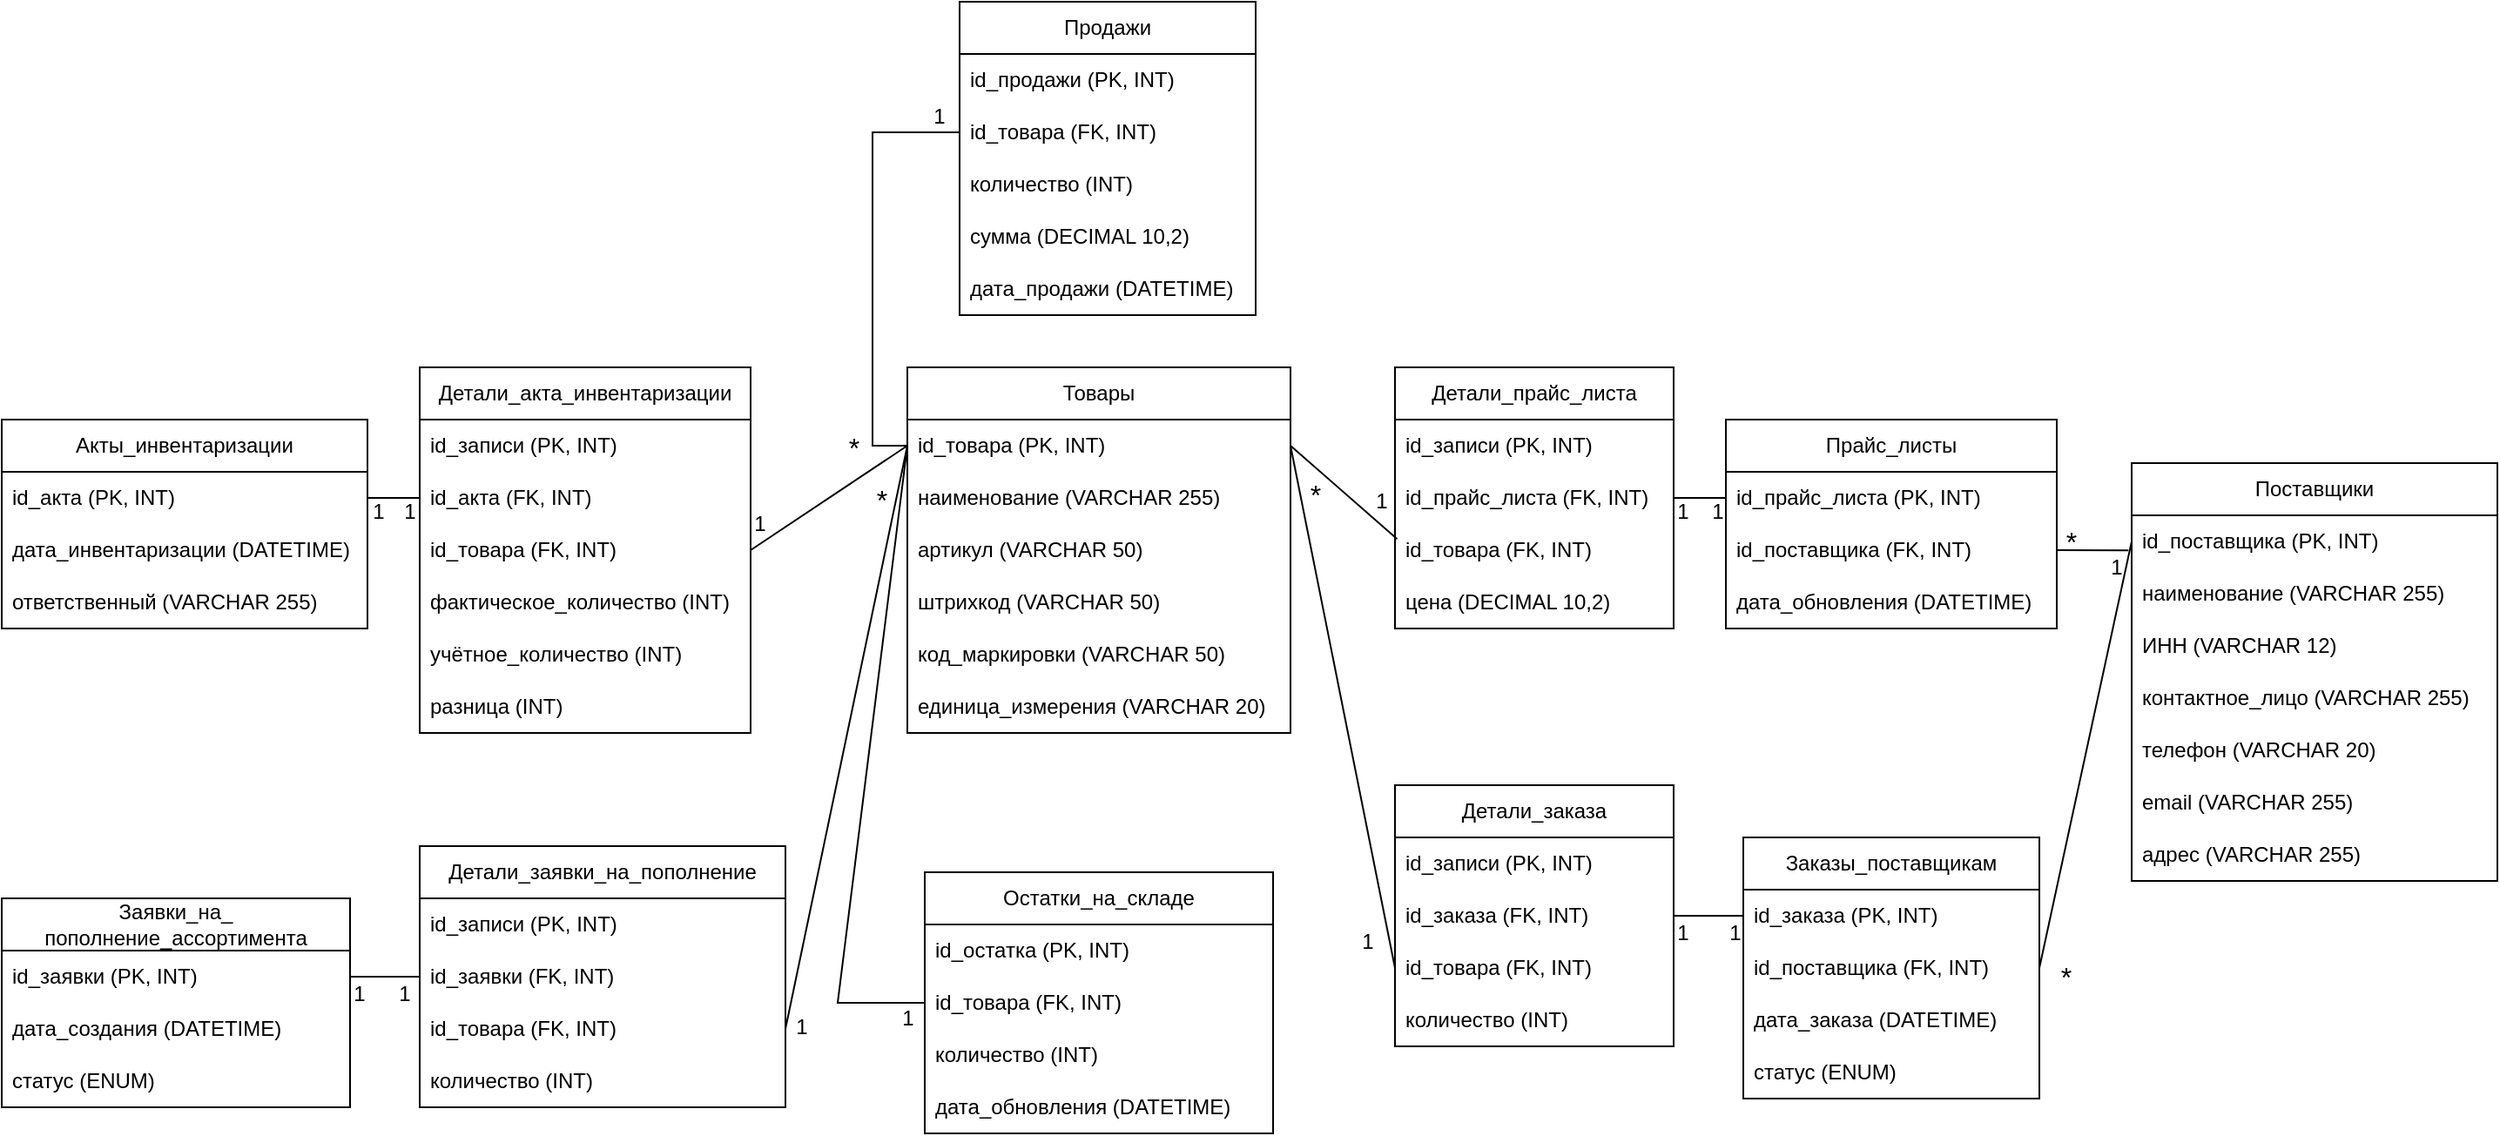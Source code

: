 <mxfile version="26.1.2">
  <diagram name="Page-1" id="eZSafa2gF4nKnNaTQL9p">
    <mxGraphModel dx="1530" dy="981" grid="1" gridSize="10" guides="1" tooltips="1" connect="1" arrows="1" fold="1" page="1" pageScale="1" pageWidth="850" pageHeight="1100" math="0" shadow="0">
      <root>
        <mxCell id="0" />
        <mxCell id="1" parent="0" />
        <mxCell id="o-xN5EgTF5HZhYWpg1DU-1" value="Товары" style="swimlane;fontStyle=0;childLayout=stackLayout;horizontal=1;startSize=30;horizontalStack=0;resizeParent=1;resizeParentMax=0;resizeLast=0;collapsible=1;marginBottom=0;whiteSpace=wrap;html=1;" parent="1" vertex="1">
          <mxGeometry x="690" y="210" width="220" height="210" as="geometry">
            <mxRectangle x="270" y="530" width="80" height="30" as="alternateBounds" />
          </mxGeometry>
        </mxCell>
        <mxCell id="VntygQisTmxEwZ3bBppK-1" value="id_товара (PK, INT)" style="text;strokeColor=none;fillColor=none;align=left;verticalAlign=middle;spacingLeft=4;spacingRight=4;overflow=hidden;points=[[0,0.5],[1,0.5]];portConstraint=eastwest;rotatable=0;whiteSpace=wrap;html=1;" parent="o-xN5EgTF5HZhYWpg1DU-1" vertex="1">
          <mxGeometry y="30" width="220" height="30" as="geometry" />
        </mxCell>
        <mxCell id="o-xN5EgTF5HZhYWpg1DU-2" value="наименование (VARCHAR 255)" style="text;strokeColor=none;fillColor=none;align=left;verticalAlign=middle;spacingLeft=4;spacingRight=4;overflow=hidden;points=[[0,0.5],[1,0.5]];portConstraint=eastwest;rotatable=0;whiteSpace=wrap;html=1;" parent="o-xN5EgTF5HZhYWpg1DU-1" vertex="1">
          <mxGeometry y="60" width="220" height="30" as="geometry" />
        </mxCell>
        <mxCell id="o-xN5EgTF5HZhYWpg1DU-3" value="артикул (VARCHAR 50)" style="text;strokeColor=none;fillColor=none;align=left;verticalAlign=middle;spacingLeft=4;spacingRight=4;overflow=hidden;points=[[0,0.5],[1,0.5]];portConstraint=eastwest;rotatable=0;whiteSpace=wrap;html=1;" parent="o-xN5EgTF5HZhYWpg1DU-1" vertex="1">
          <mxGeometry y="90" width="220" height="30" as="geometry" />
        </mxCell>
        <mxCell id="o-xN5EgTF5HZhYWpg1DU-4" value="штрихкод (VARCHAR 50)" style="text;strokeColor=none;fillColor=none;align=left;verticalAlign=middle;spacingLeft=4;spacingRight=4;overflow=hidden;points=[[0,0.5],[1,0.5]];portConstraint=eastwest;rotatable=0;whiteSpace=wrap;html=1;" parent="o-xN5EgTF5HZhYWpg1DU-1" vertex="1">
          <mxGeometry y="120" width="220" height="30" as="geometry" />
        </mxCell>
        <mxCell id="VntygQisTmxEwZ3bBppK-3" value="код_маркировки (VARCHAR 50)" style="text;strokeColor=none;fillColor=none;align=left;verticalAlign=middle;spacingLeft=4;spacingRight=4;overflow=hidden;points=[[0,0.5],[1,0.5]];portConstraint=eastwest;rotatable=0;whiteSpace=wrap;html=1;" parent="o-xN5EgTF5HZhYWpg1DU-1" vertex="1">
          <mxGeometry y="150" width="220" height="30" as="geometry" />
        </mxCell>
        <mxCell id="VntygQisTmxEwZ3bBppK-4" value="единица_измерения (VARCHAR 20)" style="text;strokeColor=none;fillColor=none;align=left;verticalAlign=middle;spacingLeft=4;spacingRight=4;overflow=hidden;points=[[0,0.5],[1,0.5]];portConstraint=eastwest;rotatable=0;whiteSpace=wrap;html=1;" parent="o-xN5EgTF5HZhYWpg1DU-1" vertex="1">
          <mxGeometry y="180" width="220" height="30" as="geometry" />
        </mxCell>
        <mxCell id="o-xN5EgTF5HZhYWpg1DU-5" value="Остатки_на_складе" style="swimlane;fontStyle=0;childLayout=stackLayout;horizontal=1;startSize=30;horizontalStack=0;resizeParent=1;resizeParentMax=0;resizeLast=0;collapsible=1;marginBottom=0;whiteSpace=wrap;html=1;" parent="1" vertex="1">
          <mxGeometry x="700" y="500" width="200" height="150" as="geometry" />
        </mxCell>
        <mxCell id="o-xN5EgTF5HZhYWpg1DU-6" value="id_остатка (PK, INT)" style="text;strokeColor=none;fillColor=none;align=left;verticalAlign=middle;spacingLeft=4;spacingRight=4;overflow=hidden;points=[[0,0.5],[1,0.5]];portConstraint=eastwest;rotatable=0;whiteSpace=wrap;html=1;" parent="o-xN5EgTF5HZhYWpg1DU-5" vertex="1">
          <mxGeometry y="30" width="200" height="30" as="geometry" />
        </mxCell>
        <mxCell id="o-xN5EgTF5HZhYWpg1DU-7" value="id_товара (FK, INT)" style="text;strokeColor=none;fillColor=none;align=left;verticalAlign=middle;spacingLeft=4;spacingRight=4;overflow=hidden;points=[[0,0.5],[1,0.5]];portConstraint=eastwest;rotatable=0;whiteSpace=wrap;html=1;" parent="o-xN5EgTF5HZhYWpg1DU-5" vertex="1">
          <mxGeometry y="60" width="200" height="30" as="geometry" />
        </mxCell>
        <mxCell id="o-xN5EgTF5HZhYWpg1DU-8" value="количество (INT)" style="text;strokeColor=none;fillColor=none;align=left;verticalAlign=middle;spacingLeft=4;spacingRight=4;overflow=hidden;points=[[0,0.5],[1,0.5]];portConstraint=eastwest;rotatable=0;whiteSpace=wrap;html=1;" parent="o-xN5EgTF5HZhYWpg1DU-5" vertex="1">
          <mxGeometry y="90" width="200" height="30" as="geometry" />
        </mxCell>
        <mxCell id="VntygQisTmxEwZ3bBppK-5" value="дата_обновления (DATETIME)" style="text;strokeColor=none;fillColor=none;align=left;verticalAlign=middle;spacingLeft=4;spacingRight=4;overflow=hidden;points=[[0,0.5],[1,0.5]];portConstraint=eastwest;rotatable=0;whiteSpace=wrap;html=1;" parent="o-xN5EgTF5HZhYWpg1DU-5" vertex="1">
          <mxGeometry y="120" width="200" height="30" as="geometry" />
        </mxCell>
        <mxCell id="o-xN5EgTF5HZhYWpg1DU-9" value="Акты_инвентаризации" style="swimlane;fontStyle=0;childLayout=stackLayout;horizontal=1;startSize=30;horizontalStack=0;resizeParent=1;resizeParentMax=0;resizeLast=0;collapsible=1;marginBottom=0;whiteSpace=wrap;html=1;" parent="1" vertex="1">
          <mxGeometry x="170" y="240" width="210" height="120" as="geometry" />
        </mxCell>
        <mxCell id="o-xN5EgTF5HZhYWpg1DU-10" value="id_акта (PK, INT)" style="text;strokeColor=none;fillColor=none;align=left;verticalAlign=middle;spacingLeft=4;spacingRight=4;overflow=hidden;points=[[0,0.5],[1,0.5]];portConstraint=eastwest;rotatable=0;whiteSpace=wrap;html=1;" parent="o-xN5EgTF5HZhYWpg1DU-9" vertex="1">
          <mxGeometry y="30" width="210" height="30" as="geometry" />
        </mxCell>
        <mxCell id="o-xN5EgTF5HZhYWpg1DU-11" value="дата_инвентаризации (DATETIME)" style="text;strokeColor=none;fillColor=none;align=left;verticalAlign=middle;spacingLeft=4;spacingRight=4;overflow=hidden;points=[[0,0.5],[1,0.5]];portConstraint=eastwest;rotatable=0;whiteSpace=wrap;html=1;" parent="o-xN5EgTF5HZhYWpg1DU-9" vertex="1">
          <mxGeometry y="60" width="210" height="30" as="geometry" />
        </mxCell>
        <mxCell id="o-xN5EgTF5HZhYWpg1DU-12" value="ответственный (VARCHAR 255)" style="text;strokeColor=none;fillColor=none;align=left;verticalAlign=middle;spacingLeft=4;spacingRight=4;overflow=hidden;points=[[0,0.5],[1,0.5]];portConstraint=eastwest;rotatable=0;whiteSpace=wrap;html=1;" parent="o-xN5EgTF5HZhYWpg1DU-9" vertex="1">
          <mxGeometry y="90" width="210" height="30" as="geometry" />
        </mxCell>
        <mxCell id="o-xN5EgTF5HZhYWpg1DU-13" value="Детали_акта_инвентаризации" style="swimlane;fontStyle=0;childLayout=stackLayout;horizontal=1;startSize=30;horizontalStack=0;resizeParent=1;resizeParentMax=0;resizeLast=0;collapsible=1;marginBottom=0;whiteSpace=wrap;html=1;" parent="1" vertex="1">
          <mxGeometry x="410" y="210" width="190" height="210" as="geometry" />
        </mxCell>
        <mxCell id="o-xN5EgTF5HZhYWpg1DU-14" value="id_записи (PK, INT)" style="text;strokeColor=none;fillColor=none;align=left;verticalAlign=middle;spacingLeft=4;spacingRight=4;overflow=hidden;points=[[0,0.5],[1,0.5]];portConstraint=eastwest;rotatable=0;whiteSpace=wrap;html=1;" parent="o-xN5EgTF5HZhYWpg1DU-13" vertex="1">
          <mxGeometry y="30" width="190" height="30" as="geometry" />
        </mxCell>
        <mxCell id="o-xN5EgTF5HZhYWpg1DU-15" value="id_акта (FK, INT)" style="text;strokeColor=none;fillColor=none;align=left;verticalAlign=middle;spacingLeft=4;spacingRight=4;overflow=hidden;points=[[0,0.5],[1,0.5]];portConstraint=eastwest;rotatable=0;whiteSpace=wrap;html=1;" parent="o-xN5EgTF5HZhYWpg1DU-13" vertex="1">
          <mxGeometry y="60" width="190" height="30" as="geometry" />
        </mxCell>
        <mxCell id="o-xN5EgTF5HZhYWpg1DU-16" value="id_товара (FK, INT)" style="text;strokeColor=none;fillColor=none;align=left;verticalAlign=middle;spacingLeft=4;spacingRight=4;overflow=hidden;points=[[0,0.5],[1,0.5]];portConstraint=eastwest;rotatable=0;whiteSpace=wrap;html=1;" parent="o-xN5EgTF5HZhYWpg1DU-13" vertex="1">
          <mxGeometry y="90" width="190" height="30" as="geometry" />
        </mxCell>
        <mxCell id="VntygQisTmxEwZ3bBppK-6" value="фактическое_количество (INT)" style="text;strokeColor=none;fillColor=none;align=left;verticalAlign=middle;spacingLeft=4;spacingRight=4;overflow=hidden;points=[[0,0.5],[1,0.5]];portConstraint=eastwest;rotatable=0;whiteSpace=wrap;html=1;" parent="o-xN5EgTF5HZhYWpg1DU-13" vertex="1">
          <mxGeometry y="120" width="190" height="30" as="geometry" />
        </mxCell>
        <mxCell id="VntygQisTmxEwZ3bBppK-7" value="учётное_количество (INT)" style="text;strokeColor=none;fillColor=none;align=left;verticalAlign=middle;spacingLeft=4;spacingRight=4;overflow=hidden;points=[[0,0.5],[1,0.5]];portConstraint=eastwest;rotatable=0;whiteSpace=wrap;html=1;" parent="o-xN5EgTF5HZhYWpg1DU-13" vertex="1">
          <mxGeometry y="150" width="190" height="30" as="geometry" />
        </mxCell>
        <mxCell id="VntygQisTmxEwZ3bBppK-8" value="разница (INT)" style="text;strokeColor=none;fillColor=none;align=left;verticalAlign=middle;spacingLeft=4;spacingRight=4;overflow=hidden;points=[[0,0.5],[1,0.5]];portConstraint=eastwest;rotatable=0;whiteSpace=wrap;html=1;" parent="o-xN5EgTF5HZhYWpg1DU-13" vertex="1">
          <mxGeometry y="180" width="190" height="30" as="geometry" />
        </mxCell>
        <mxCell id="o-xN5EgTF5HZhYWpg1DU-17" value="Заявки_на_&lt;div&gt;пополнение_ассортимента&lt;/div&gt;" style="swimlane;fontStyle=0;childLayout=stackLayout;horizontal=1;startSize=30;horizontalStack=0;resizeParent=1;resizeParentMax=0;resizeLast=0;collapsible=1;marginBottom=0;whiteSpace=wrap;html=1;" parent="1" vertex="1">
          <mxGeometry x="170" y="515" width="200" height="120" as="geometry" />
        </mxCell>
        <mxCell id="o-xN5EgTF5HZhYWpg1DU-18" value="id_заявки (PK, INT)" style="text;strokeColor=none;fillColor=none;align=left;verticalAlign=middle;spacingLeft=4;spacingRight=4;overflow=hidden;points=[[0,0.5],[1,0.5]];portConstraint=eastwest;rotatable=0;whiteSpace=wrap;html=1;" parent="o-xN5EgTF5HZhYWpg1DU-17" vertex="1">
          <mxGeometry y="30" width="200" height="30" as="geometry" />
        </mxCell>
        <mxCell id="o-xN5EgTF5HZhYWpg1DU-19" value="дата_создания (DATETIME)" style="text;strokeColor=none;fillColor=none;align=left;verticalAlign=middle;spacingLeft=4;spacingRight=4;overflow=hidden;points=[[0,0.5],[1,0.5]];portConstraint=eastwest;rotatable=0;whiteSpace=wrap;html=1;" parent="o-xN5EgTF5HZhYWpg1DU-17" vertex="1">
          <mxGeometry y="60" width="200" height="30" as="geometry" />
        </mxCell>
        <mxCell id="o-xN5EgTF5HZhYWpg1DU-20" value="статус (ENUM)" style="text;strokeColor=none;fillColor=none;align=left;verticalAlign=middle;spacingLeft=4;spacingRight=4;overflow=hidden;points=[[0,0.5],[1,0.5]];portConstraint=eastwest;rotatable=0;whiteSpace=wrap;html=1;" parent="o-xN5EgTF5HZhYWpg1DU-17" vertex="1">
          <mxGeometry y="90" width="200" height="30" as="geometry" />
        </mxCell>
        <mxCell id="o-xN5EgTF5HZhYWpg1DU-21" value="Детали_заявки_на_пополнение" style="swimlane;fontStyle=0;childLayout=stackLayout;horizontal=1;startSize=30;horizontalStack=0;resizeParent=1;resizeParentMax=0;resizeLast=0;collapsible=1;marginBottom=0;whiteSpace=wrap;html=1;" parent="1" vertex="1">
          <mxGeometry x="410" y="485" width="210" height="150" as="geometry" />
        </mxCell>
        <mxCell id="o-xN5EgTF5HZhYWpg1DU-22" value="id_записи (PK, INT)" style="text;strokeColor=none;fillColor=none;align=left;verticalAlign=middle;spacingLeft=4;spacingRight=4;overflow=hidden;points=[[0,0.5],[1,0.5]];portConstraint=eastwest;rotatable=0;whiteSpace=wrap;html=1;" parent="o-xN5EgTF5HZhYWpg1DU-21" vertex="1">
          <mxGeometry y="30" width="210" height="30" as="geometry" />
        </mxCell>
        <mxCell id="o-xN5EgTF5HZhYWpg1DU-23" value="id_заявки (FK, INT)" style="text;strokeColor=none;fillColor=none;align=left;verticalAlign=middle;spacingLeft=4;spacingRight=4;overflow=hidden;points=[[0,0.5],[1,0.5]];portConstraint=eastwest;rotatable=0;whiteSpace=wrap;html=1;" parent="o-xN5EgTF5HZhYWpg1DU-21" vertex="1">
          <mxGeometry y="60" width="210" height="30" as="geometry" />
        </mxCell>
        <mxCell id="o-xN5EgTF5HZhYWpg1DU-24" value="id_товара (FK, INT)" style="text;strokeColor=none;fillColor=none;align=left;verticalAlign=middle;spacingLeft=4;spacingRight=4;overflow=hidden;points=[[0,0.5],[1,0.5]];portConstraint=eastwest;rotatable=0;whiteSpace=wrap;html=1;" parent="o-xN5EgTF5HZhYWpg1DU-21" vertex="1">
          <mxGeometry y="90" width="210" height="30" as="geometry" />
        </mxCell>
        <mxCell id="VntygQisTmxEwZ3bBppK-9" value="количество (INT)" style="text;strokeColor=none;fillColor=none;align=left;verticalAlign=middle;spacingLeft=4;spacingRight=4;overflow=hidden;points=[[0,0.5],[1,0.5]];portConstraint=eastwest;rotatable=0;whiteSpace=wrap;html=1;" parent="o-xN5EgTF5HZhYWpg1DU-21" vertex="1">
          <mxGeometry y="120" width="210" height="30" as="geometry" />
        </mxCell>
        <mxCell id="o-xN5EgTF5HZhYWpg1DU-25" value="Прайс_листы" style="swimlane;fontStyle=0;childLayout=stackLayout;horizontal=1;startSize=30;horizontalStack=0;resizeParent=1;resizeParentMax=0;resizeLast=0;collapsible=1;marginBottom=0;whiteSpace=wrap;html=1;" parent="1" vertex="1">
          <mxGeometry x="1160" y="240" width="190" height="120" as="geometry" />
        </mxCell>
        <mxCell id="o-xN5EgTF5HZhYWpg1DU-26" value="id_прайс_листа (PK, INT)" style="text;strokeColor=none;fillColor=none;align=left;verticalAlign=middle;spacingLeft=4;spacingRight=4;overflow=hidden;points=[[0,0.5],[1,0.5]];portConstraint=eastwest;rotatable=0;whiteSpace=wrap;html=1;" parent="o-xN5EgTF5HZhYWpg1DU-25" vertex="1">
          <mxGeometry y="30" width="190" height="30" as="geometry" />
        </mxCell>
        <mxCell id="o-xN5EgTF5HZhYWpg1DU-27" value="id_поставщика (FK, INT)" style="text;strokeColor=none;fillColor=none;align=left;verticalAlign=middle;spacingLeft=4;spacingRight=4;overflow=hidden;points=[[0,0.5],[1,0.5]];portConstraint=eastwest;rotatable=0;whiteSpace=wrap;html=1;" parent="o-xN5EgTF5HZhYWpg1DU-25" vertex="1">
          <mxGeometry y="60" width="190" height="30" as="geometry" />
        </mxCell>
        <mxCell id="o-xN5EgTF5HZhYWpg1DU-28" value="дата_обновления (DATETIME)" style="text;strokeColor=none;fillColor=none;align=left;verticalAlign=middle;spacingLeft=4;spacingRight=4;overflow=hidden;points=[[0,0.5],[1,0.5]];portConstraint=eastwest;rotatable=0;whiteSpace=wrap;html=1;" parent="o-xN5EgTF5HZhYWpg1DU-25" vertex="1">
          <mxGeometry y="90" width="190" height="30" as="geometry" />
        </mxCell>
        <mxCell id="o-xN5EgTF5HZhYWpg1DU-29" value="Детали_прайс_листа" style="swimlane;fontStyle=0;childLayout=stackLayout;horizontal=1;startSize=30;horizontalStack=0;resizeParent=1;resizeParentMax=0;resizeLast=0;collapsible=1;marginBottom=0;whiteSpace=wrap;html=1;" parent="1" vertex="1">
          <mxGeometry x="970" y="210" width="160" height="150" as="geometry" />
        </mxCell>
        <mxCell id="o-xN5EgTF5HZhYWpg1DU-30" value="id_записи (PK, INT)" style="text;strokeColor=none;fillColor=none;align=left;verticalAlign=middle;spacingLeft=4;spacingRight=4;overflow=hidden;points=[[0,0.5],[1,0.5]];portConstraint=eastwest;rotatable=0;whiteSpace=wrap;html=1;" parent="o-xN5EgTF5HZhYWpg1DU-29" vertex="1">
          <mxGeometry y="30" width="160" height="30" as="geometry" />
        </mxCell>
        <mxCell id="o-xN5EgTF5HZhYWpg1DU-31" value="id_прайс_листа (FK, INT)" style="text;strokeColor=none;fillColor=none;align=left;verticalAlign=middle;spacingLeft=4;spacingRight=4;overflow=hidden;points=[[0,0.5],[1,0.5]];portConstraint=eastwest;rotatable=0;whiteSpace=wrap;html=1;" parent="o-xN5EgTF5HZhYWpg1DU-29" vertex="1">
          <mxGeometry y="60" width="160" height="30" as="geometry" />
        </mxCell>
        <mxCell id="o-xN5EgTF5HZhYWpg1DU-32" value="id_товара (FK, INT)" style="text;strokeColor=none;fillColor=none;align=left;verticalAlign=middle;spacingLeft=4;spacingRight=4;overflow=hidden;points=[[0,0.5],[1,0.5]];portConstraint=eastwest;rotatable=0;whiteSpace=wrap;html=1;" parent="o-xN5EgTF5HZhYWpg1DU-29" vertex="1">
          <mxGeometry y="90" width="160" height="30" as="geometry" />
        </mxCell>
        <mxCell id="VntygQisTmxEwZ3bBppK-10" value="цена (DECIMAL 10,2)" style="text;strokeColor=none;fillColor=none;align=left;verticalAlign=middle;spacingLeft=4;spacingRight=4;overflow=hidden;points=[[0,0.5],[1,0.5]];portConstraint=eastwest;rotatable=0;whiteSpace=wrap;html=1;" parent="o-xN5EgTF5HZhYWpg1DU-29" vertex="1">
          <mxGeometry y="120" width="160" height="30" as="geometry" />
        </mxCell>
        <mxCell id="o-xN5EgTF5HZhYWpg1DU-34" value="Заказы_поставщикам" style="swimlane;fontStyle=0;childLayout=stackLayout;horizontal=1;startSize=30;horizontalStack=0;resizeParent=1;resizeParentMax=0;resizeLast=0;collapsible=1;marginBottom=0;whiteSpace=wrap;html=1;" parent="1" vertex="1">
          <mxGeometry x="1170" y="480" width="170" height="150" as="geometry" />
        </mxCell>
        <mxCell id="o-xN5EgTF5HZhYWpg1DU-35" value="id_заказа (PK, INT)" style="text;strokeColor=none;fillColor=none;align=left;verticalAlign=middle;spacingLeft=4;spacingRight=4;overflow=hidden;points=[[0,0.5],[1,0.5]];portConstraint=eastwest;rotatable=0;whiteSpace=wrap;html=1;" parent="o-xN5EgTF5HZhYWpg1DU-34" vertex="1">
          <mxGeometry y="30" width="170" height="30" as="geometry" />
        </mxCell>
        <mxCell id="o-xN5EgTF5HZhYWpg1DU-36" value="id_поставщика (FK, INT)" style="text;strokeColor=none;fillColor=none;align=left;verticalAlign=middle;spacingLeft=4;spacingRight=4;overflow=hidden;points=[[0,0.5],[1,0.5]];portConstraint=eastwest;rotatable=0;whiteSpace=wrap;html=1;" parent="o-xN5EgTF5HZhYWpg1DU-34" vertex="1">
          <mxGeometry y="60" width="170" height="30" as="geometry" />
        </mxCell>
        <mxCell id="o-xN5EgTF5HZhYWpg1DU-37" value="дата_заказа (DATETIME)" style="text;strokeColor=none;fillColor=none;align=left;verticalAlign=middle;spacingLeft=4;spacingRight=4;overflow=hidden;points=[[0,0.5],[1,0.5]];portConstraint=eastwest;rotatable=0;whiteSpace=wrap;html=1;" parent="o-xN5EgTF5HZhYWpg1DU-34" vertex="1">
          <mxGeometry y="90" width="170" height="30" as="geometry" />
        </mxCell>
        <mxCell id="VntygQisTmxEwZ3bBppK-11" value="статус (ENUM)" style="text;strokeColor=none;fillColor=none;align=left;verticalAlign=middle;spacingLeft=4;spacingRight=4;overflow=hidden;points=[[0,0.5],[1,0.5]];portConstraint=eastwest;rotatable=0;whiteSpace=wrap;html=1;" parent="o-xN5EgTF5HZhYWpg1DU-34" vertex="1">
          <mxGeometry y="120" width="170" height="30" as="geometry" />
        </mxCell>
        <mxCell id="o-xN5EgTF5HZhYWpg1DU-38" value="Детали_заказа" style="swimlane;fontStyle=0;childLayout=stackLayout;horizontal=1;startSize=30;horizontalStack=0;resizeParent=1;resizeParentMax=0;resizeLast=0;collapsible=1;marginBottom=0;whiteSpace=wrap;html=1;" parent="1" vertex="1">
          <mxGeometry x="970" y="450" width="160" height="150" as="geometry" />
        </mxCell>
        <mxCell id="o-xN5EgTF5HZhYWpg1DU-39" value="id_записи (PK, INT)" style="text;strokeColor=none;fillColor=none;align=left;verticalAlign=middle;spacingLeft=4;spacingRight=4;overflow=hidden;points=[[0,0.5],[1,0.5]];portConstraint=eastwest;rotatable=0;whiteSpace=wrap;html=1;" parent="o-xN5EgTF5HZhYWpg1DU-38" vertex="1">
          <mxGeometry y="30" width="160" height="30" as="geometry" />
        </mxCell>
        <mxCell id="o-xN5EgTF5HZhYWpg1DU-40" value="id_заказа (FK, INT)" style="text;strokeColor=none;fillColor=none;align=left;verticalAlign=middle;spacingLeft=4;spacingRight=4;overflow=hidden;points=[[0,0.5],[1,0.5]];portConstraint=eastwest;rotatable=0;whiteSpace=wrap;html=1;" parent="o-xN5EgTF5HZhYWpg1DU-38" vertex="1">
          <mxGeometry y="60" width="160" height="30" as="geometry" />
        </mxCell>
        <mxCell id="o-xN5EgTF5HZhYWpg1DU-41" value="id_товара (FK, INT)" style="text;strokeColor=none;fillColor=none;align=left;verticalAlign=middle;spacingLeft=4;spacingRight=4;overflow=hidden;points=[[0,0.5],[1,0.5]];portConstraint=eastwest;rotatable=0;whiteSpace=wrap;html=1;" parent="o-xN5EgTF5HZhYWpg1DU-38" vertex="1">
          <mxGeometry y="90" width="160" height="30" as="geometry" />
        </mxCell>
        <mxCell id="VntygQisTmxEwZ3bBppK-12" value="количество (INT)" style="text;strokeColor=none;fillColor=none;align=left;verticalAlign=middle;spacingLeft=4;spacingRight=4;overflow=hidden;points=[[0,0.5],[1,0.5]];portConstraint=eastwest;rotatable=0;whiteSpace=wrap;html=1;" parent="o-xN5EgTF5HZhYWpg1DU-38" vertex="1">
          <mxGeometry y="120" width="160" height="30" as="geometry" />
        </mxCell>
        <mxCell id="o-xN5EgTF5HZhYWpg1DU-42" value="Продажи" style="swimlane;fontStyle=0;childLayout=stackLayout;horizontal=1;startSize=30;horizontalStack=0;resizeParent=1;resizeParentMax=0;resizeLast=0;collapsible=1;marginBottom=0;whiteSpace=wrap;html=1;" parent="1" vertex="1">
          <mxGeometry x="720" width="170" height="180" as="geometry" />
        </mxCell>
        <mxCell id="o-xN5EgTF5HZhYWpg1DU-43" value="id_продажи (PK, INT)" style="text;strokeColor=none;fillColor=none;align=left;verticalAlign=middle;spacingLeft=4;spacingRight=4;overflow=hidden;points=[[0,0.5],[1,0.5]];portConstraint=eastwest;rotatable=0;whiteSpace=wrap;html=1;" parent="o-xN5EgTF5HZhYWpg1DU-42" vertex="1">
          <mxGeometry y="30" width="170" height="30" as="geometry" />
        </mxCell>
        <mxCell id="o-xN5EgTF5HZhYWpg1DU-44" value="id_товара (FK, INT)" style="text;strokeColor=none;fillColor=none;align=left;verticalAlign=middle;spacingLeft=4;spacingRight=4;overflow=hidden;points=[[0,0.5],[1,0.5]];portConstraint=eastwest;rotatable=0;whiteSpace=wrap;html=1;" parent="o-xN5EgTF5HZhYWpg1DU-42" vertex="1">
          <mxGeometry y="60" width="170" height="30" as="geometry" />
        </mxCell>
        <mxCell id="o-xN5EgTF5HZhYWpg1DU-45" value="количество (INT)" style="text;strokeColor=none;fillColor=none;align=left;verticalAlign=middle;spacingLeft=4;spacingRight=4;overflow=hidden;points=[[0,0.5],[1,0.5]];portConstraint=eastwest;rotatable=0;whiteSpace=wrap;html=1;" parent="o-xN5EgTF5HZhYWpg1DU-42" vertex="1">
          <mxGeometry y="90" width="170" height="30" as="geometry" />
        </mxCell>
        <mxCell id="VntygQisTmxEwZ3bBppK-13" value="сумма (DECIMAL 10,2)" style="text;strokeColor=none;fillColor=none;align=left;verticalAlign=middle;spacingLeft=4;spacingRight=4;overflow=hidden;points=[[0,0.5],[1,0.5]];portConstraint=eastwest;rotatable=0;whiteSpace=wrap;html=1;" parent="o-xN5EgTF5HZhYWpg1DU-42" vertex="1">
          <mxGeometry y="120" width="170" height="30" as="geometry" />
        </mxCell>
        <mxCell id="VntygQisTmxEwZ3bBppK-14" value="дата_продажи (DATETIME)" style="text;strokeColor=none;fillColor=none;align=left;verticalAlign=middle;spacingLeft=4;spacingRight=4;overflow=hidden;points=[[0,0.5],[1,0.5]];portConstraint=eastwest;rotatable=0;whiteSpace=wrap;html=1;" parent="o-xN5EgTF5HZhYWpg1DU-42" vertex="1">
          <mxGeometry y="150" width="170" height="30" as="geometry" />
        </mxCell>
        <mxCell id="ISOtIMme4BSNky5YUtAi-1" value="" style="endArrow=none;html=1;rounded=0;exitX=1;exitY=0.5;exitDx=0;exitDy=0;entryX=0;entryY=0.5;entryDx=0;entryDy=0;" parent="1" source="o-xN5EgTF5HZhYWpg1DU-10" target="o-xN5EgTF5HZhYWpg1DU-15" edge="1">
          <mxGeometry width="50" height="50" relative="1" as="geometry">
            <mxPoint x="590" y="550" as="sourcePoint" />
            <mxPoint x="640" y="500" as="targetPoint" />
          </mxGeometry>
        </mxCell>
        <mxCell id="ISOtIMme4BSNky5YUtAi-2" value="" style="endArrow=none;html=1;rounded=0;entryX=0;entryY=0.5;entryDx=0;entryDy=0;exitX=1;exitY=0.5;exitDx=0;exitDy=0;" parent="1" source="o-xN5EgTF5HZhYWpg1DU-16" target="VntygQisTmxEwZ3bBppK-1" edge="1">
          <mxGeometry width="50" height="50" relative="1" as="geometry">
            <mxPoint x="520" y="550" as="sourcePoint" />
            <mxPoint x="570" y="500" as="targetPoint" />
          </mxGeometry>
        </mxCell>
        <mxCell id="ISOtIMme4BSNky5YUtAi-3" value="" style="endArrow=none;html=1;rounded=0;exitX=0;exitY=0.5;exitDx=0;exitDy=0;entryX=0;entryY=0.5;entryDx=0;entryDy=0;" parent="1" source="o-xN5EgTF5HZhYWpg1DU-7" target="VntygQisTmxEwZ3bBppK-1" edge="1">
          <mxGeometry width="50" height="50" relative="1" as="geometry">
            <mxPoint x="850" y="270" as="sourcePoint" />
            <mxPoint x="900" y="220" as="targetPoint" />
            <Array as="points">
              <mxPoint x="650" y="575" />
            </Array>
          </mxGeometry>
        </mxCell>
        <mxCell id="ISOtIMme4BSNky5YUtAi-4" value="" style="endArrow=none;html=1;rounded=0;exitX=1;exitY=0.5;exitDx=0;exitDy=0;entryX=0;entryY=0.5;entryDx=0;entryDy=0;" parent="1" source="o-xN5EgTF5HZhYWpg1DU-24" target="VntygQisTmxEwZ3bBppK-1" edge="1">
          <mxGeometry width="50" height="50" relative="1" as="geometry">
            <mxPoint x="980" y="270" as="sourcePoint" />
            <mxPoint x="1030" y="220" as="targetPoint" />
          </mxGeometry>
        </mxCell>
        <mxCell id="ISOtIMme4BSNky5YUtAi-7" value="" style="endArrow=none;html=1;rounded=0;exitX=1;exitY=0.5;exitDx=0;exitDy=0;entryX=0;entryY=0.5;entryDx=0;entryDy=0;" parent="1" source="o-xN5EgTF5HZhYWpg1DU-18" target="o-xN5EgTF5HZhYWpg1DU-23" edge="1">
          <mxGeometry width="50" height="50" relative="1" as="geometry">
            <mxPoint x="1090" y="280" as="sourcePoint" />
            <mxPoint x="1140" y="230" as="targetPoint" />
          </mxGeometry>
        </mxCell>
        <mxCell id="ISOtIMme4BSNky5YUtAi-8" value="" style="endArrow=none;html=1;rounded=0;exitX=1;exitY=0.5;exitDx=0;exitDy=0;entryX=0;entryY=0.5;entryDx=0;entryDy=0;" parent="1" source="VntygQisTmxEwZ3bBppK-1" target="o-xN5EgTF5HZhYWpg1DU-41" edge="1">
          <mxGeometry width="50" height="50" relative="1" as="geometry">
            <mxPoint x="1070" y="270" as="sourcePoint" />
            <mxPoint x="1120" y="220" as="targetPoint" />
          </mxGeometry>
        </mxCell>
        <mxCell id="ISOtIMme4BSNky5YUtAi-9" value="" style="endArrow=none;html=1;rounded=0;exitX=1;exitY=0.5;exitDx=0;exitDy=0;entryX=0.008;entryY=0.286;entryDx=0;entryDy=0;entryPerimeter=0;" parent="1" source="VntygQisTmxEwZ3bBppK-1" target="o-xN5EgTF5HZhYWpg1DU-32" edge="1">
          <mxGeometry width="50" height="50" relative="1" as="geometry">
            <mxPoint x="1070" y="270" as="sourcePoint" />
            <mxPoint x="1120" y="220" as="targetPoint" />
          </mxGeometry>
        </mxCell>
        <mxCell id="ISOtIMme4BSNky5YUtAi-10" value="" style="endArrow=none;html=1;rounded=0;exitX=1;exitY=0.5;exitDx=0;exitDy=0;entryX=0;entryY=0.5;entryDx=0;entryDy=0;" parent="1" source="o-xN5EgTF5HZhYWpg1DU-31" target="o-xN5EgTF5HZhYWpg1DU-26" edge="1">
          <mxGeometry width="50" height="50" relative="1" as="geometry">
            <mxPoint x="1070" y="270" as="sourcePoint" />
            <mxPoint x="1120" y="220" as="targetPoint" />
          </mxGeometry>
        </mxCell>
        <mxCell id="ISOtIMme4BSNky5YUtAi-11" value="" style="endArrow=none;html=1;rounded=0;exitX=1;exitY=0.5;exitDx=0;exitDy=0;entryX=0;entryY=0.5;entryDx=0;entryDy=0;" parent="1" source="o-xN5EgTF5HZhYWpg1DU-40" target="o-xN5EgTF5HZhYWpg1DU-35" edge="1">
          <mxGeometry width="50" height="50" relative="1" as="geometry">
            <mxPoint x="1070" y="280" as="sourcePoint" />
            <mxPoint x="1120" y="230" as="targetPoint" />
          </mxGeometry>
        </mxCell>
        <mxCell id="ISOtIMme4BSNky5YUtAi-12" style="edgeStyle=orthogonalEdgeStyle;rounded=0;orthogonalLoop=1;jettySize=auto;html=1;exitX=0;exitY=0.5;exitDx=0;exitDy=0;entryX=0;entryY=0.5;entryDx=0;entryDy=0;endArrow=none;startFill=0;" parent="1" source="VntygQisTmxEwZ3bBppK-1" target="o-xN5EgTF5HZhYWpg1DU-44" edge="1">
          <mxGeometry relative="1" as="geometry" />
        </mxCell>
        <mxCell id="ISOtIMme4BSNky5YUtAi-13" value="Поставщики" style="swimlane;fontStyle=0;childLayout=stackLayout;horizontal=1;startSize=30;horizontalStack=0;resizeParent=1;resizeParentMax=0;resizeLast=0;collapsible=1;marginBottom=0;whiteSpace=wrap;html=1;" parent="1" vertex="1">
          <mxGeometry x="1393" y="265" width="210" height="240" as="geometry" />
        </mxCell>
        <mxCell id="ISOtIMme4BSNky5YUtAi-14" value="id_поставщика (PK, INT)" style="text;strokeColor=none;fillColor=none;align=left;verticalAlign=middle;spacingLeft=4;spacingRight=4;overflow=hidden;points=[[0,0.5],[1,0.5]];portConstraint=eastwest;rotatable=0;whiteSpace=wrap;html=1;" parent="ISOtIMme4BSNky5YUtAi-13" vertex="1">
          <mxGeometry y="30" width="210" height="30" as="geometry" />
        </mxCell>
        <mxCell id="ISOtIMme4BSNky5YUtAi-19" value="наименование (VARCHAR 255)" style="text;strokeColor=none;fillColor=none;align=left;verticalAlign=middle;spacingLeft=4;spacingRight=4;overflow=hidden;points=[[0,0.5],[1,0.5]];portConstraint=eastwest;rotatable=0;whiteSpace=wrap;html=1;" parent="ISOtIMme4BSNky5YUtAi-13" vertex="1">
          <mxGeometry y="60" width="210" height="30" as="geometry" />
        </mxCell>
        <mxCell id="ISOtIMme4BSNky5YUtAi-20" value="ИНН (VARCHAR 12)" style="text;strokeColor=none;fillColor=none;align=left;verticalAlign=middle;spacingLeft=4;spacingRight=4;overflow=hidden;points=[[0,0.5],[1,0.5]];portConstraint=eastwest;rotatable=0;whiteSpace=wrap;html=1;" parent="ISOtIMme4BSNky5YUtAi-13" vertex="1">
          <mxGeometry y="90" width="210" height="30" as="geometry" />
        </mxCell>
        <mxCell id="ISOtIMme4BSNky5YUtAi-21" value="контактное_лицо (VARCHAR 255)" style="text;strokeColor=none;fillColor=none;align=left;verticalAlign=middle;spacingLeft=4;spacingRight=4;overflow=hidden;points=[[0,0.5],[1,0.5]];portConstraint=eastwest;rotatable=0;whiteSpace=wrap;html=1;" parent="ISOtIMme4BSNky5YUtAi-13" vertex="1">
          <mxGeometry y="120" width="210" height="30" as="geometry" />
        </mxCell>
        <mxCell id="ISOtIMme4BSNky5YUtAi-22" value="телефон (VARCHAR 20)" style="text;strokeColor=none;fillColor=none;align=left;verticalAlign=middle;spacingLeft=4;spacingRight=4;overflow=hidden;points=[[0,0.5],[1,0.5]];portConstraint=eastwest;rotatable=0;whiteSpace=wrap;html=1;" parent="ISOtIMme4BSNky5YUtAi-13" vertex="1">
          <mxGeometry y="150" width="210" height="30" as="geometry" />
        </mxCell>
        <mxCell id="ISOtIMme4BSNky5YUtAi-23" value="email (VARCHAR 255)" style="text;strokeColor=none;fillColor=none;align=left;verticalAlign=middle;spacingLeft=4;spacingRight=4;overflow=hidden;points=[[0,0.5],[1,0.5]];portConstraint=eastwest;rotatable=0;whiteSpace=wrap;html=1;" parent="ISOtIMme4BSNky5YUtAi-13" vertex="1">
          <mxGeometry y="180" width="210" height="30" as="geometry" />
        </mxCell>
        <mxCell id="ISOtIMme4BSNky5YUtAi-24" value="адрес (VARCHAR 255)" style="text;strokeColor=none;fillColor=none;align=left;verticalAlign=middle;spacingLeft=4;spacingRight=4;overflow=hidden;points=[[0,0.5],[1,0.5]];portConstraint=eastwest;rotatable=0;whiteSpace=wrap;html=1;" parent="ISOtIMme4BSNky5YUtAi-13" vertex="1">
          <mxGeometry y="210" width="210" height="30" as="geometry" />
        </mxCell>
        <mxCell id="ISOtIMme4BSNky5YUtAi-25" value="" style="endArrow=none;html=1;rounded=0;entryX=0;entryY=0.5;entryDx=0;entryDy=0;exitX=1;exitY=0.5;exitDx=0;exitDy=0;" parent="1" source="o-xN5EgTF5HZhYWpg1DU-36" target="ISOtIMme4BSNky5YUtAi-14" edge="1">
          <mxGeometry width="50" height="50" relative="1" as="geometry">
            <mxPoint x="1310" y="470" as="sourcePoint" />
            <mxPoint x="1360" y="420" as="targetPoint" />
          </mxGeometry>
        </mxCell>
        <mxCell id="ISOtIMme4BSNky5YUtAi-26" value="" style="endArrow=none;html=1;rounded=0;entryX=-0.009;entryY=0.672;entryDx=0;entryDy=0;entryPerimeter=0;exitX=1;exitY=0.5;exitDx=0;exitDy=0;" parent="1" source="o-xN5EgTF5HZhYWpg1DU-27" target="ISOtIMme4BSNky5YUtAi-14" edge="1">
          <mxGeometry width="50" height="50" relative="1" as="geometry">
            <mxPoint x="1330" y="400" as="sourcePoint" />
            <mxPoint x="1360" y="420" as="targetPoint" />
          </mxGeometry>
        </mxCell>
        <mxCell id="wydRFz7WTWK7bPZEjbsf-1" value="&lt;font style=&quot;font-size: 16px;&quot;&gt;*&lt;/font&gt;" style="text;html=1;align=center;verticalAlign=middle;resizable=0;points=[];autosize=1;strokeColor=none;fillColor=none;" vertex="1" parent="1">
          <mxGeometry x="1340" y="545" width="30" height="30" as="geometry" />
        </mxCell>
        <mxCell id="wydRFz7WTWK7bPZEjbsf-2" value="&lt;font style=&quot;font-size: 16px;&quot;&gt;*&lt;/font&gt;" style="text;html=1;align=center;verticalAlign=middle;resizable=0;points=[];autosize=1;strokeColor=none;fillColor=none;" vertex="1" parent="1">
          <mxGeometry x="1343" y="295" width="30" height="30" as="geometry" />
        </mxCell>
        <mxCell id="wydRFz7WTWK7bPZEjbsf-3" value="&lt;font style=&quot;font-size: 16px;&quot;&gt;*&lt;/font&gt;" style="text;html=1;align=center;verticalAlign=middle;resizable=0;points=[];autosize=1;strokeColor=none;fillColor=none;" vertex="1" parent="1">
          <mxGeometry x="909" y="268" width="30" height="30" as="geometry" />
        </mxCell>
        <mxCell id="wydRFz7WTWK7bPZEjbsf-4" value="&lt;font style=&quot;font-size: 16px;&quot;&gt;*&lt;/font&gt;" style="text;html=1;align=center;verticalAlign=middle;resizable=0;points=[];autosize=1;strokeColor=none;fillColor=none;" vertex="1" parent="1">
          <mxGeometry x="644" y="241" width="30" height="30" as="geometry" />
        </mxCell>
        <mxCell id="wydRFz7WTWK7bPZEjbsf-5" value="&lt;font style=&quot;font-size: 16px;&quot;&gt;*&lt;/font&gt;" style="text;html=1;align=center;verticalAlign=middle;resizable=0;points=[];autosize=1;strokeColor=none;fillColor=none;" vertex="1" parent="1">
          <mxGeometry x="660" y="271" width="30" height="30" as="geometry" />
        </mxCell>
        <mxCell id="wydRFz7WTWK7bPZEjbsf-6" value="1" style="text;html=1;align=center;verticalAlign=middle;resizable=0;points=[];autosize=1;strokeColor=none;fillColor=none;" vertex="1" parent="1">
          <mxGeometry x="360" y="555" width="30" height="30" as="geometry" />
        </mxCell>
        <mxCell id="wydRFz7WTWK7bPZEjbsf-7" value="1" style="text;html=1;align=center;verticalAlign=middle;resizable=0;points=[];autosize=1;strokeColor=none;fillColor=none;" vertex="1" parent="1">
          <mxGeometry x="386" y="555" width="30" height="30" as="geometry" />
        </mxCell>
        <mxCell id="wydRFz7WTWK7bPZEjbsf-8" value="1" style="text;html=1;align=center;verticalAlign=middle;resizable=0;points=[];autosize=1;strokeColor=none;fillColor=none;" vertex="1" parent="1">
          <mxGeometry x="371" y="278" width="30" height="30" as="geometry" />
        </mxCell>
        <mxCell id="wydRFz7WTWK7bPZEjbsf-9" value="1" style="text;html=1;align=center;verticalAlign=middle;resizable=0;points=[];autosize=1;strokeColor=none;fillColor=none;" vertex="1" parent="1">
          <mxGeometry x="389" y="278" width="30" height="30" as="geometry" />
        </mxCell>
        <mxCell id="wydRFz7WTWK7bPZEjbsf-10" value="1" style="text;html=1;align=center;verticalAlign=middle;resizable=0;points=[];autosize=1;strokeColor=none;fillColor=none;" vertex="1" parent="1">
          <mxGeometry x="590" y="285" width="30" height="30" as="geometry" />
        </mxCell>
        <mxCell id="wydRFz7WTWK7bPZEjbsf-11" value="1" style="text;html=1;align=center;verticalAlign=middle;resizable=0;points=[];autosize=1;strokeColor=none;fillColor=none;" vertex="1" parent="1">
          <mxGeometry x="614" y="574" width="30" height="30" as="geometry" />
        </mxCell>
        <mxCell id="wydRFz7WTWK7bPZEjbsf-12" value="1" style="text;html=1;align=center;verticalAlign=middle;resizable=0;points=[];autosize=1;strokeColor=none;fillColor=none;" vertex="1" parent="1">
          <mxGeometry x="675" y="569" width="30" height="30" as="geometry" />
        </mxCell>
        <mxCell id="wydRFz7WTWK7bPZEjbsf-13" value="1" style="text;html=1;align=center;verticalAlign=middle;resizable=0;points=[];autosize=1;strokeColor=none;fillColor=none;" vertex="1" parent="1">
          <mxGeometry x="693" y="51" width="30" height="30" as="geometry" />
        </mxCell>
        <mxCell id="wydRFz7WTWK7bPZEjbsf-14" value="1" style="text;html=1;align=center;verticalAlign=middle;resizable=0;points=[];autosize=1;strokeColor=none;fillColor=none;" vertex="1" parent="1">
          <mxGeometry x="947" y="272" width="30" height="30" as="geometry" />
        </mxCell>
        <mxCell id="wydRFz7WTWK7bPZEjbsf-16" value="1" style="text;html=1;align=center;verticalAlign=middle;resizable=0;points=[];autosize=1;strokeColor=none;fillColor=none;" vertex="1" parent="1">
          <mxGeometry x="939" y="525" width="30" height="30" as="geometry" />
        </mxCell>
        <mxCell id="wydRFz7WTWK7bPZEjbsf-17" value="1" style="text;html=1;align=center;verticalAlign=middle;resizable=0;points=[];autosize=1;strokeColor=none;fillColor=none;" vertex="1" parent="1">
          <mxGeometry x="1120" y="520" width="30" height="30" as="geometry" />
        </mxCell>
        <mxCell id="wydRFz7WTWK7bPZEjbsf-18" value="1" style="text;html=1;align=center;verticalAlign=middle;resizable=0;points=[];autosize=1;strokeColor=none;fillColor=none;" vertex="1" parent="1">
          <mxGeometry x="1150" y="520" width="30" height="30" as="geometry" />
        </mxCell>
        <mxCell id="wydRFz7WTWK7bPZEjbsf-19" value="1" style="text;html=1;align=center;verticalAlign=middle;resizable=0;points=[];autosize=1;strokeColor=none;fillColor=none;" vertex="1" parent="1">
          <mxGeometry x="1120" y="278" width="30" height="30" as="geometry" />
        </mxCell>
        <mxCell id="wydRFz7WTWK7bPZEjbsf-20" value="1" style="text;html=1;align=center;verticalAlign=middle;resizable=0;points=[];autosize=1;strokeColor=none;fillColor=none;" vertex="1" parent="1">
          <mxGeometry x="1140" y="278" width="30" height="30" as="geometry" />
        </mxCell>
        <mxCell id="wydRFz7WTWK7bPZEjbsf-21" value="1" style="text;html=1;align=center;verticalAlign=middle;resizable=0;points=[];autosize=1;strokeColor=none;fillColor=none;" vertex="1" parent="1">
          <mxGeometry x="1369" y="310" width="30" height="30" as="geometry" />
        </mxCell>
      </root>
    </mxGraphModel>
  </diagram>
</mxfile>
